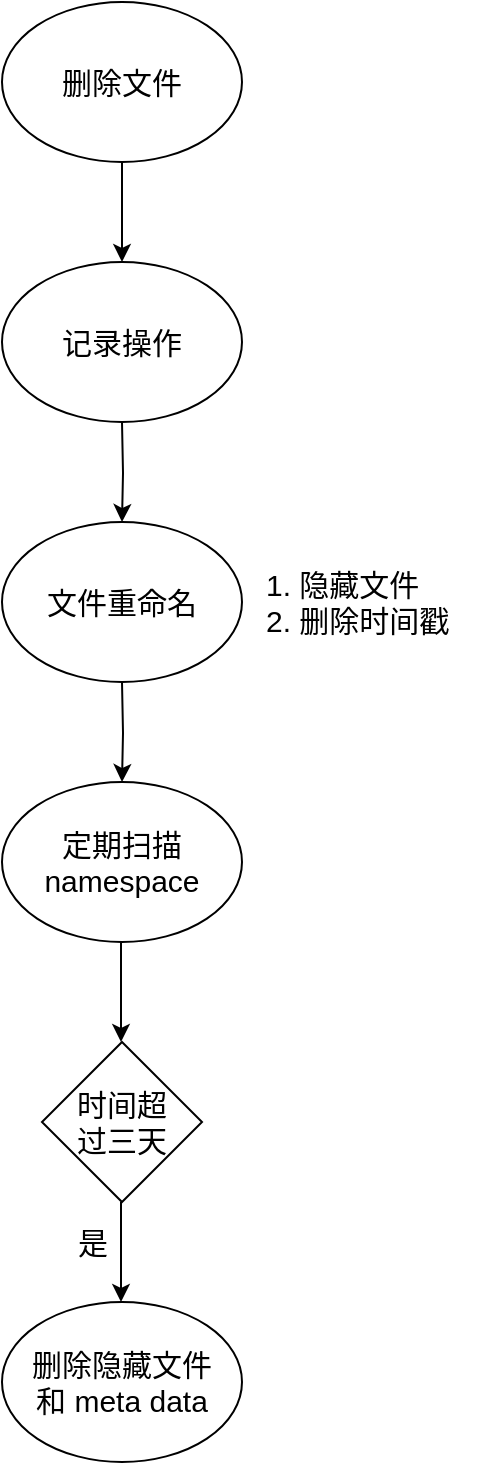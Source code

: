 <mxfile version="13.6.9" type="github">
  <diagram id="AAKAPAUA-LkE0o8C_zSf" name="Page-1">
    <mxGraphModel dx="1422" dy="745" grid="1" gridSize="10" guides="1" tooltips="1" connect="1" arrows="1" fold="1" page="1" pageScale="1" pageWidth="827" pageHeight="1169" math="0" shadow="0">
      <root>
        <mxCell id="0" />
        <mxCell id="1" parent="0" />
        <mxCell id="dv_IoOrrz4k9TK9aDi6h-3" value="" style="edgeStyle=orthogonalEdgeStyle;rounded=0;orthogonalLoop=1;jettySize=auto;html=1;" edge="1" parent="1" source="dv_IoOrrz4k9TK9aDi6h-1" target="dv_IoOrrz4k9TK9aDi6h-2">
          <mxGeometry relative="1" as="geometry" />
        </mxCell>
        <mxCell id="dv_IoOrrz4k9TK9aDi6h-1" value="&lt;font style=&quot;font-size: 15px&quot;&gt;删除文件&lt;/font&gt;" style="ellipse;whiteSpace=wrap;html=1;" vertex="1" parent="1">
          <mxGeometry x="220" y="50" width="120" height="80" as="geometry" />
        </mxCell>
        <mxCell id="dv_IoOrrz4k9TK9aDi6h-2" value="&lt;font style=&quot;font-size: 15px&quot;&gt;记录操作&lt;/font&gt;" style="ellipse;whiteSpace=wrap;html=1;" vertex="1" parent="1">
          <mxGeometry x="220" y="180" width="120" height="80" as="geometry" />
        </mxCell>
        <mxCell id="dv_IoOrrz4k9TK9aDi6h-4" value="" style="edgeStyle=orthogonalEdgeStyle;rounded=0;orthogonalLoop=1;jettySize=auto;html=1;" edge="1" parent="1" target="dv_IoOrrz4k9TK9aDi6h-5">
          <mxGeometry relative="1" as="geometry">
            <mxPoint x="280" y="260" as="sourcePoint" />
          </mxGeometry>
        </mxCell>
        <mxCell id="dv_IoOrrz4k9TK9aDi6h-5" value="&lt;font style=&quot;font-size: 15px&quot;&gt;文件重命名&lt;/font&gt;" style="ellipse;whiteSpace=wrap;html=1;" vertex="1" parent="1">
          <mxGeometry x="220" y="310" width="120" height="80" as="geometry" />
        </mxCell>
        <mxCell id="dv_IoOrrz4k9TK9aDi6h-6" value="&lt;font style=&quot;font-size: 15px&quot;&gt;1. 隐藏文件&lt;br&gt;2. 删除时间戳&lt;/font&gt;" style="text;html=1;align=left;verticalAlign=middle;resizable=0;points=[];autosize=1;" vertex="1" parent="1">
          <mxGeometry x="350" y="330" width="110" height="40" as="geometry" />
        </mxCell>
        <mxCell id="dv_IoOrrz4k9TK9aDi6h-7" value="" style="edgeStyle=orthogonalEdgeStyle;rounded=0;orthogonalLoop=1;jettySize=auto;html=1;" edge="1" parent="1" target="dv_IoOrrz4k9TK9aDi6h-8">
          <mxGeometry relative="1" as="geometry">
            <mxPoint x="280" y="390" as="sourcePoint" />
          </mxGeometry>
        </mxCell>
        <mxCell id="dv_IoOrrz4k9TK9aDi6h-8" value="&lt;span style=&quot;font-size: 15px&quot;&gt;定期扫描 namespace&lt;/span&gt;" style="ellipse;whiteSpace=wrap;html=1;" vertex="1" parent="1">
          <mxGeometry x="220" y="440" width="120" height="80" as="geometry" />
        </mxCell>
        <mxCell id="dv_IoOrrz4k9TK9aDi6h-9" value="&lt;font style=&quot;font-size: 15px&quot;&gt;时间超&lt;br&gt;过三天&lt;/font&gt;" style="rhombus;whiteSpace=wrap;html=1;" vertex="1" parent="1">
          <mxGeometry x="240" y="570" width="80" height="80" as="geometry" />
        </mxCell>
        <mxCell id="dv_IoOrrz4k9TK9aDi6h-11" value="" style="edgeStyle=orthogonalEdgeStyle;rounded=0;orthogonalLoop=1;jettySize=auto;html=1;" edge="1" parent="1">
          <mxGeometry relative="1" as="geometry">
            <mxPoint x="279.5" y="520" as="sourcePoint" />
            <mxPoint x="279.5" y="570" as="targetPoint" />
          </mxGeometry>
        </mxCell>
        <mxCell id="dv_IoOrrz4k9TK9aDi6h-12" value="" style="edgeStyle=orthogonalEdgeStyle;rounded=0;orthogonalLoop=1;jettySize=auto;html=1;" edge="1" parent="1">
          <mxGeometry relative="1" as="geometry">
            <mxPoint x="279.5" y="650" as="sourcePoint" />
            <mxPoint x="279.5" y="700" as="targetPoint" />
          </mxGeometry>
        </mxCell>
        <mxCell id="dv_IoOrrz4k9TK9aDi6h-13" value="&lt;font style=&quot;font-size: 15px&quot;&gt;是&lt;/font&gt;" style="text;html=1;align=center;verticalAlign=middle;resizable=0;points=[];autosize=1;" vertex="1" parent="1">
          <mxGeometry x="250" y="660" width="30" height="20" as="geometry" />
        </mxCell>
        <mxCell id="dv_IoOrrz4k9TK9aDi6h-14" value="&lt;span style=&quot;font-size: 15px&quot;&gt;删除隐藏文件&lt;br&gt;和 meta data&lt;/span&gt;" style="ellipse;whiteSpace=wrap;html=1;" vertex="1" parent="1">
          <mxGeometry x="220" y="700" width="120" height="80" as="geometry" />
        </mxCell>
      </root>
    </mxGraphModel>
  </diagram>
</mxfile>
